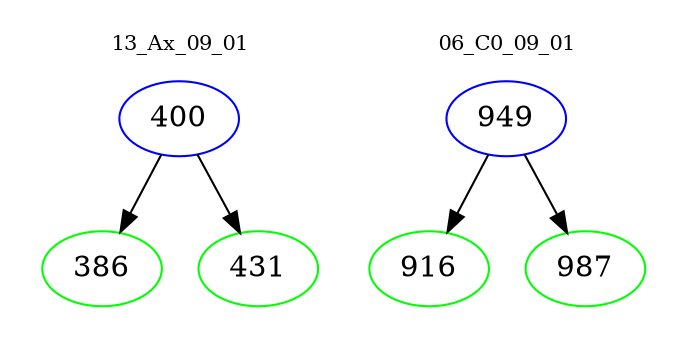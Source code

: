 digraph{
subgraph cluster_0 {
color = white
label = "13_Ax_09_01";
fontsize=10;
T0_400 [label="400", color="blue"]
T0_400 -> T0_386 [color="black"]
T0_386 [label="386", color="green"]
T0_400 -> T0_431 [color="black"]
T0_431 [label="431", color="green"]
}
subgraph cluster_1 {
color = white
label = "06_C0_09_01";
fontsize=10;
T1_949 [label="949", color="blue"]
T1_949 -> T1_916 [color="black"]
T1_916 [label="916", color="green"]
T1_949 -> T1_987 [color="black"]
T1_987 [label="987", color="green"]
}
}
